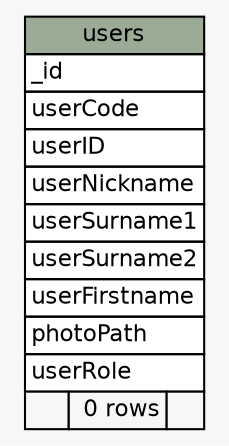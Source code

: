 // dot 2.26.3 on Linux 3.11.0-12-generic
// SchemaSpy rev 590
digraph "users" {
  graph [
    rankdir="RL"
    bgcolor="#f7f7f7"
    nodesep="0.18"
    ranksep="0.46"
    fontname="Helvetica"
    fontsize="11"
  ];
  node [
    fontname="Helvetica"
    fontsize="11"
    shape="plaintext"
  ];
  edge [
    arrowsize="0.8"
  ];
  "users" [
    label=<
    <TABLE BORDER="0" CELLBORDER="1" CELLSPACING="0" BGCOLOR="#ffffff">
      <TR><TD COLSPAN="3" BGCOLOR="#9bab96" ALIGN="CENTER">users</TD></TR>
      <TR><TD PORT="_id" COLSPAN="3" ALIGN="LEFT">_id</TD></TR>
      <TR><TD PORT="userCode" COLSPAN="3" ALIGN="LEFT">userCode</TD></TR>
      <TR><TD PORT="userID" COLSPAN="3" ALIGN="LEFT">userID</TD></TR>
      <TR><TD PORT="userNickname" COLSPAN="3" ALIGN="LEFT">userNickname</TD></TR>
      <TR><TD PORT="userSurname1" COLSPAN="3" ALIGN="LEFT">userSurname1</TD></TR>
      <TR><TD PORT="userSurname2" COLSPAN="3" ALIGN="LEFT">userSurname2</TD></TR>
      <TR><TD PORT="userFirstname" COLSPAN="3" ALIGN="LEFT">userFirstname</TD></TR>
      <TR><TD PORT="photoPath" COLSPAN="3" ALIGN="LEFT">photoPath</TD></TR>
      <TR><TD PORT="userRole" COLSPAN="3" ALIGN="LEFT">userRole</TD></TR>
      <TR><TD ALIGN="LEFT" BGCOLOR="#f7f7f7">  </TD><TD ALIGN="RIGHT" BGCOLOR="#f7f7f7">0 rows</TD><TD ALIGN="RIGHT" BGCOLOR="#f7f7f7">  </TD></TR>
    </TABLE>>
    URL="tables/users.html"
    tooltip="users"
  ];
}
